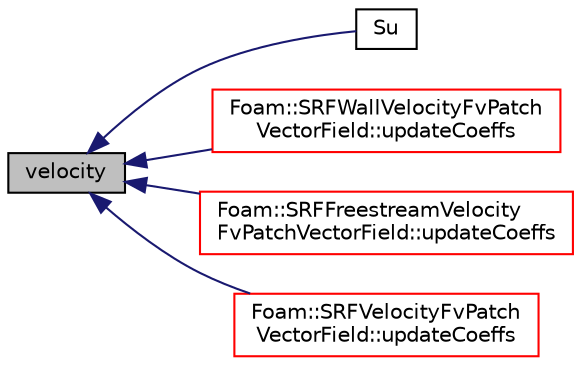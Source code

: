digraph "velocity"
{
  bgcolor="transparent";
  edge [fontname="Helvetica",fontsize="10",labelfontname="Helvetica",labelfontsize="10"];
  node [fontname="Helvetica",fontsize="10",shape=record];
  rankdir="LR";
  Node1 [label="velocity",height=0.2,width=0.4,color="black", fillcolor="grey75", style="filled", fontcolor="black"];
  Node1 -> Node2 [dir="back",color="midnightblue",fontsize="10",style="solid",fontname="Helvetica"];
  Node2 [label="Su",height=0.2,width=0.4,color="black",URL="$a02488.html#a1a7c1288bbbd8b13ed838f195cb8f985",tooltip="Source term component for momentum equation. "];
  Node1 -> Node3 [dir="back",color="midnightblue",fontsize="10",style="solid",fontname="Helvetica"];
  Node3 [label="Foam::SRFWallVelocityFvPatch\lVectorField::updateCoeffs",height=0.2,width=0.4,color="red",URL="$a02490.html#a7e24eafac629d3733181cd942d4c902f",tooltip="Update the coefficients associated with the patch field. "];
  Node1 -> Node4 [dir="back",color="midnightblue",fontsize="10",style="solid",fontname="Helvetica"];
  Node4 [label="Foam::SRFFreestreamVelocity\lFvPatchVectorField::updateCoeffs",height=0.2,width=0.4,color="red",URL="$a02487.html#a7e24eafac629d3733181cd942d4c902f",tooltip="Update the coefficients associated with the patch field. "];
  Node1 -> Node5 [dir="back",color="midnightblue",fontsize="10",style="solid",fontname="Helvetica"];
  Node5 [label="Foam::SRFVelocityFvPatch\lVectorField::updateCoeffs",height=0.2,width=0.4,color="red",URL="$a02489.html#a7e24eafac629d3733181cd942d4c902f",tooltip="Update the coefficients associated with the patch field. "];
}
